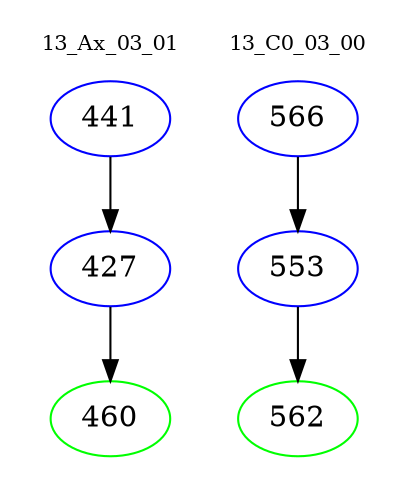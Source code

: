 digraph{
subgraph cluster_0 {
color = white
label = "13_Ax_03_01";
fontsize=10;
T0_441 [label="441", color="blue"]
T0_441 -> T0_427 [color="black"]
T0_427 [label="427", color="blue"]
T0_427 -> T0_460 [color="black"]
T0_460 [label="460", color="green"]
}
subgraph cluster_1 {
color = white
label = "13_C0_03_00";
fontsize=10;
T1_566 [label="566", color="blue"]
T1_566 -> T1_553 [color="black"]
T1_553 [label="553", color="blue"]
T1_553 -> T1_562 [color="black"]
T1_562 [label="562", color="green"]
}
}
